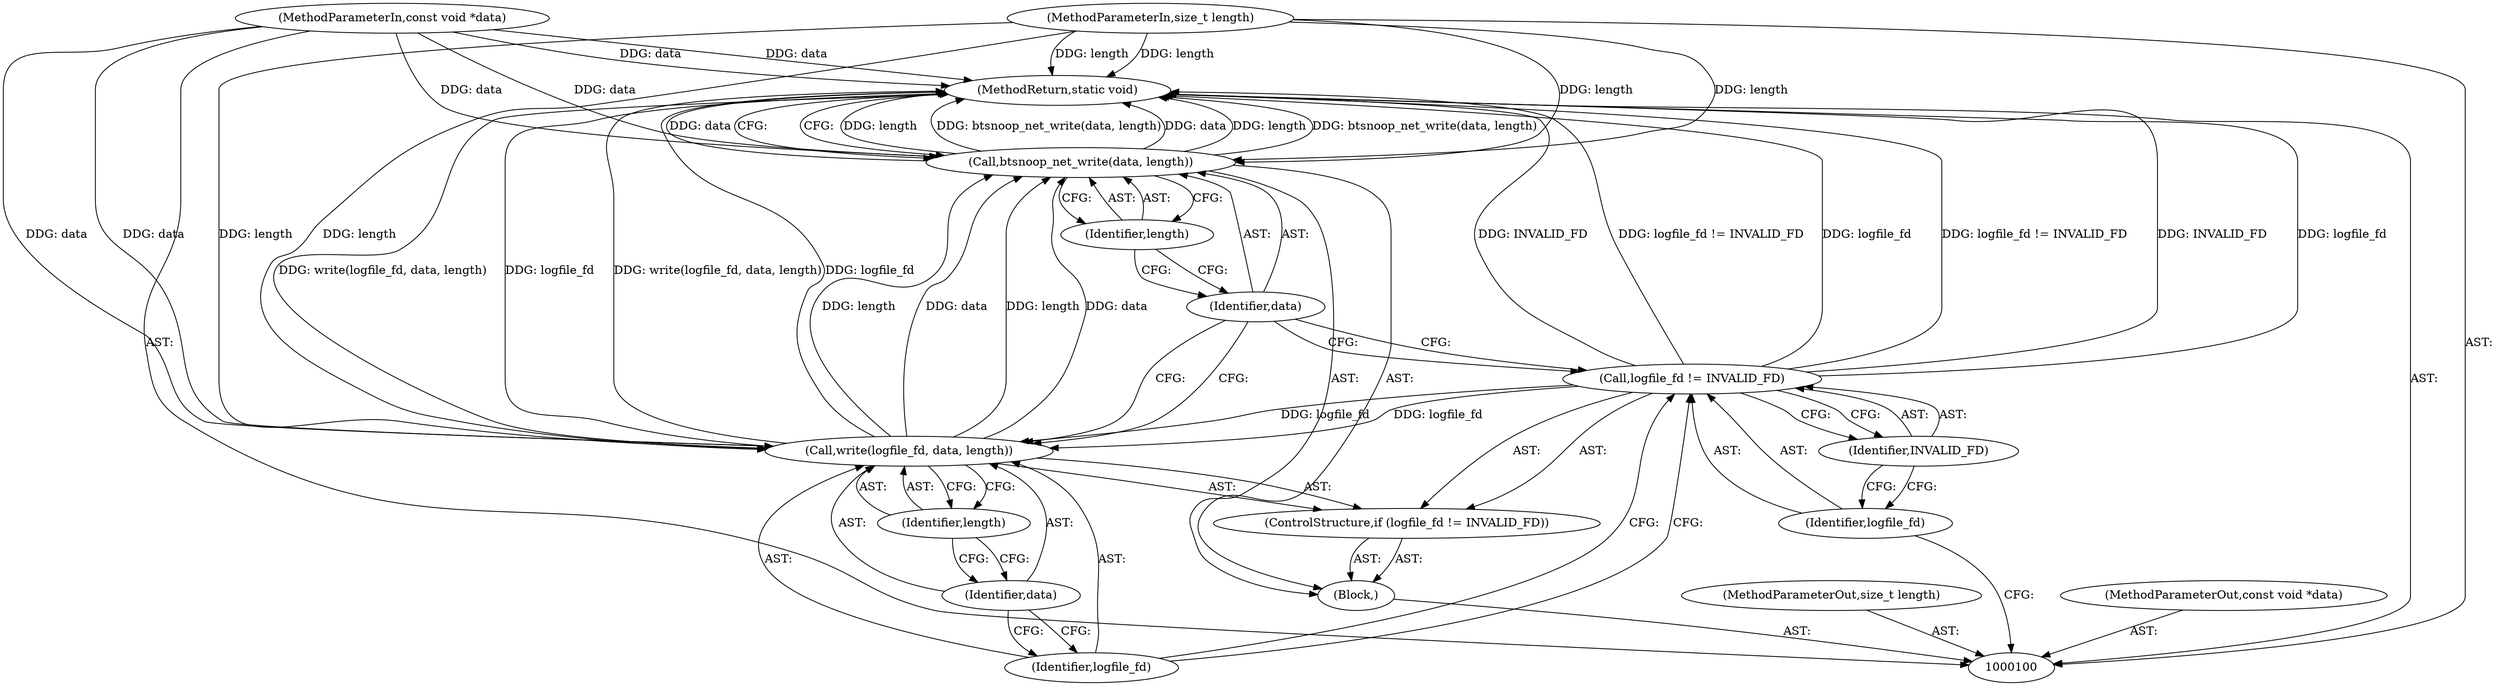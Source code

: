 digraph "1_Android_472271b153c5dc53c28beac55480a8d8434b2d5c_49" {
"1000115" [label="(MethodReturn,static void)"];
"1000101" [label="(MethodParameterIn,const void *data)"];
"1000138" [label="(MethodParameterOut,const void *data)"];
"1000102" [label="(MethodParameterIn,size_t length)"];
"1000139" [label="(MethodParameterOut,size_t length)"];
"1000103" [label="(Block,)"];
"1000107" [label="(Identifier,INVALID_FD)"];
"1000104" [label="(ControlStructure,if (logfile_fd != INVALID_FD))"];
"1000105" [label="(Call,logfile_fd != INVALID_FD)"];
"1000106" [label="(Identifier,logfile_fd)"];
"1000109" [label="(Identifier,logfile_fd)"];
"1000110" [label="(Identifier,data)"];
"1000111" [label="(Identifier,length)"];
"1000108" [label="(Call,write(logfile_fd, data, length))"];
"1000113" [label="(Identifier,data)"];
"1000114" [label="(Identifier,length)"];
"1000112" [label="(Call,btsnoop_net_write(data, length))"];
"1000115" -> "1000100"  [label="AST: "];
"1000115" -> "1000112"  [label="CFG: "];
"1000108" -> "1000115"  [label="DDG: write(logfile_fd, data, length)"];
"1000108" -> "1000115"  [label="DDG: logfile_fd"];
"1000105" -> "1000115"  [label="DDG: INVALID_FD"];
"1000105" -> "1000115"  [label="DDG: logfile_fd != INVALID_FD"];
"1000105" -> "1000115"  [label="DDG: logfile_fd"];
"1000112" -> "1000115"  [label="DDG: length"];
"1000112" -> "1000115"  [label="DDG: btsnoop_net_write(data, length)"];
"1000112" -> "1000115"  [label="DDG: data"];
"1000102" -> "1000115"  [label="DDG: length"];
"1000101" -> "1000115"  [label="DDG: data"];
"1000101" -> "1000100"  [label="AST: "];
"1000101" -> "1000115"  [label="DDG: data"];
"1000101" -> "1000108"  [label="DDG: data"];
"1000101" -> "1000112"  [label="DDG: data"];
"1000138" -> "1000100"  [label="AST: "];
"1000102" -> "1000100"  [label="AST: "];
"1000102" -> "1000115"  [label="DDG: length"];
"1000102" -> "1000108"  [label="DDG: length"];
"1000102" -> "1000112"  [label="DDG: length"];
"1000139" -> "1000100"  [label="AST: "];
"1000103" -> "1000100"  [label="AST: "];
"1000104" -> "1000103"  [label="AST: "];
"1000112" -> "1000103"  [label="AST: "];
"1000107" -> "1000105"  [label="AST: "];
"1000107" -> "1000106"  [label="CFG: "];
"1000105" -> "1000107"  [label="CFG: "];
"1000104" -> "1000103"  [label="AST: "];
"1000105" -> "1000104"  [label="AST: "];
"1000108" -> "1000104"  [label="AST: "];
"1000105" -> "1000104"  [label="AST: "];
"1000105" -> "1000107"  [label="CFG: "];
"1000106" -> "1000105"  [label="AST: "];
"1000107" -> "1000105"  [label="AST: "];
"1000109" -> "1000105"  [label="CFG: "];
"1000113" -> "1000105"  [label="CFG: "];
"1000105" -> "1000115"  [label="DDG: INVALID_FD"];
"1000105" -> "1000115"  [label="DDG: logfile_fd != INVALID_FD"];
"1000105" -> "1000115"  [label="DDG: logfile_fd"];
"1000105" -> "1000108"  [label="DDG: logfile_fd"];
"1000106" -> "1000105"  [label="AST: "];
"1000106" -> "1000100"  [label="CFG: "];
"1000107" -> "1000106"  [label="CFG: "];
"1000109" -> "1000108"  [label="AST: "];
"1000109" -> "1000105"  [label="CFG: "];
"1000110" -> "1000109"  [label="CFG: "];
"1000110" -> "1000108"  [label="AST: "];
"1000110" -> "1000109"  [label="CFG: "];
"1000111" -> "1000110"  [label="CFG: "];
"1000111" -> "1000108"  [label="AST: "];
"1000111" -> "1000110"  [label="CFG: "];
"1000108" -> "1000111"  [label="CFG: "];
"1000108" -> "1000104"  [label="AST: "];
"1000108" -> "1000111"  [label="CFG: "];
"1000109" -> "1000108"  [label="AST: "];
"1000110" -> "1000108"  [label="AST: "];
"1000111" -> "1000108"  [label="AST: "];
"1000113" -> "1000108"  [label="CFG: "];
"1000108" -> "1000115"  [label="DDG: write(logfile_fd, data, length)"];
"1000108" -> "1000115"  [label="DDG: logfile_fd"];
"1000105" -> "1000108"  [label="DDG: logfile_fd"];
"1000101" -> "1000108"  [label="DDG: data"];
"1000102" -> "1000108"  [label="DDG: length"];
"1000108" -> "1000112"  [label="DDG: data"];
"1000108" -> "1000112"  [label="DDG: length"];
"1000113" -> "1000112"  [label="AST: "];
"1000113" -> "1000108"  [label="CFG: "];
"1000113" -> "1000105"  [label="CFG: "];
"1000114" -> "1000113"  [label="CFG: "];
"1000114" -> "1000112"  [label="AST: "];
"1000114" -> "1000113"  [label="CFG: "];
"1000112" -> "1000114"  [label="CFG: "];
"1000112" -> "1000103"  [label="AST: "];
"1000112" -> "1000114"  [label="CFG: "];
"1000113" -> "1000112"  [label="AST: "];
"1000114" -> "1000112"  [label="AST: "];
"1000115" -> "1000112"  [label="CFG: "];
"1000112" -> "1000115"  [label="DDG: length"];
"1000112" -> "1000115"  [label="DDG: btsnoop_net_write(data, length)"];
"1000112" -> "1000115"  [label="DDG: data"];
"1000108" -> "1000112"  [label="DDG: data"];
"1000108" -> "1000112"  [label="DDG: length"];
"1000101" -> "1000112"  [label="DDG: data"];
"1000102" -> "1000112"  [label="DDG: length"];
}
